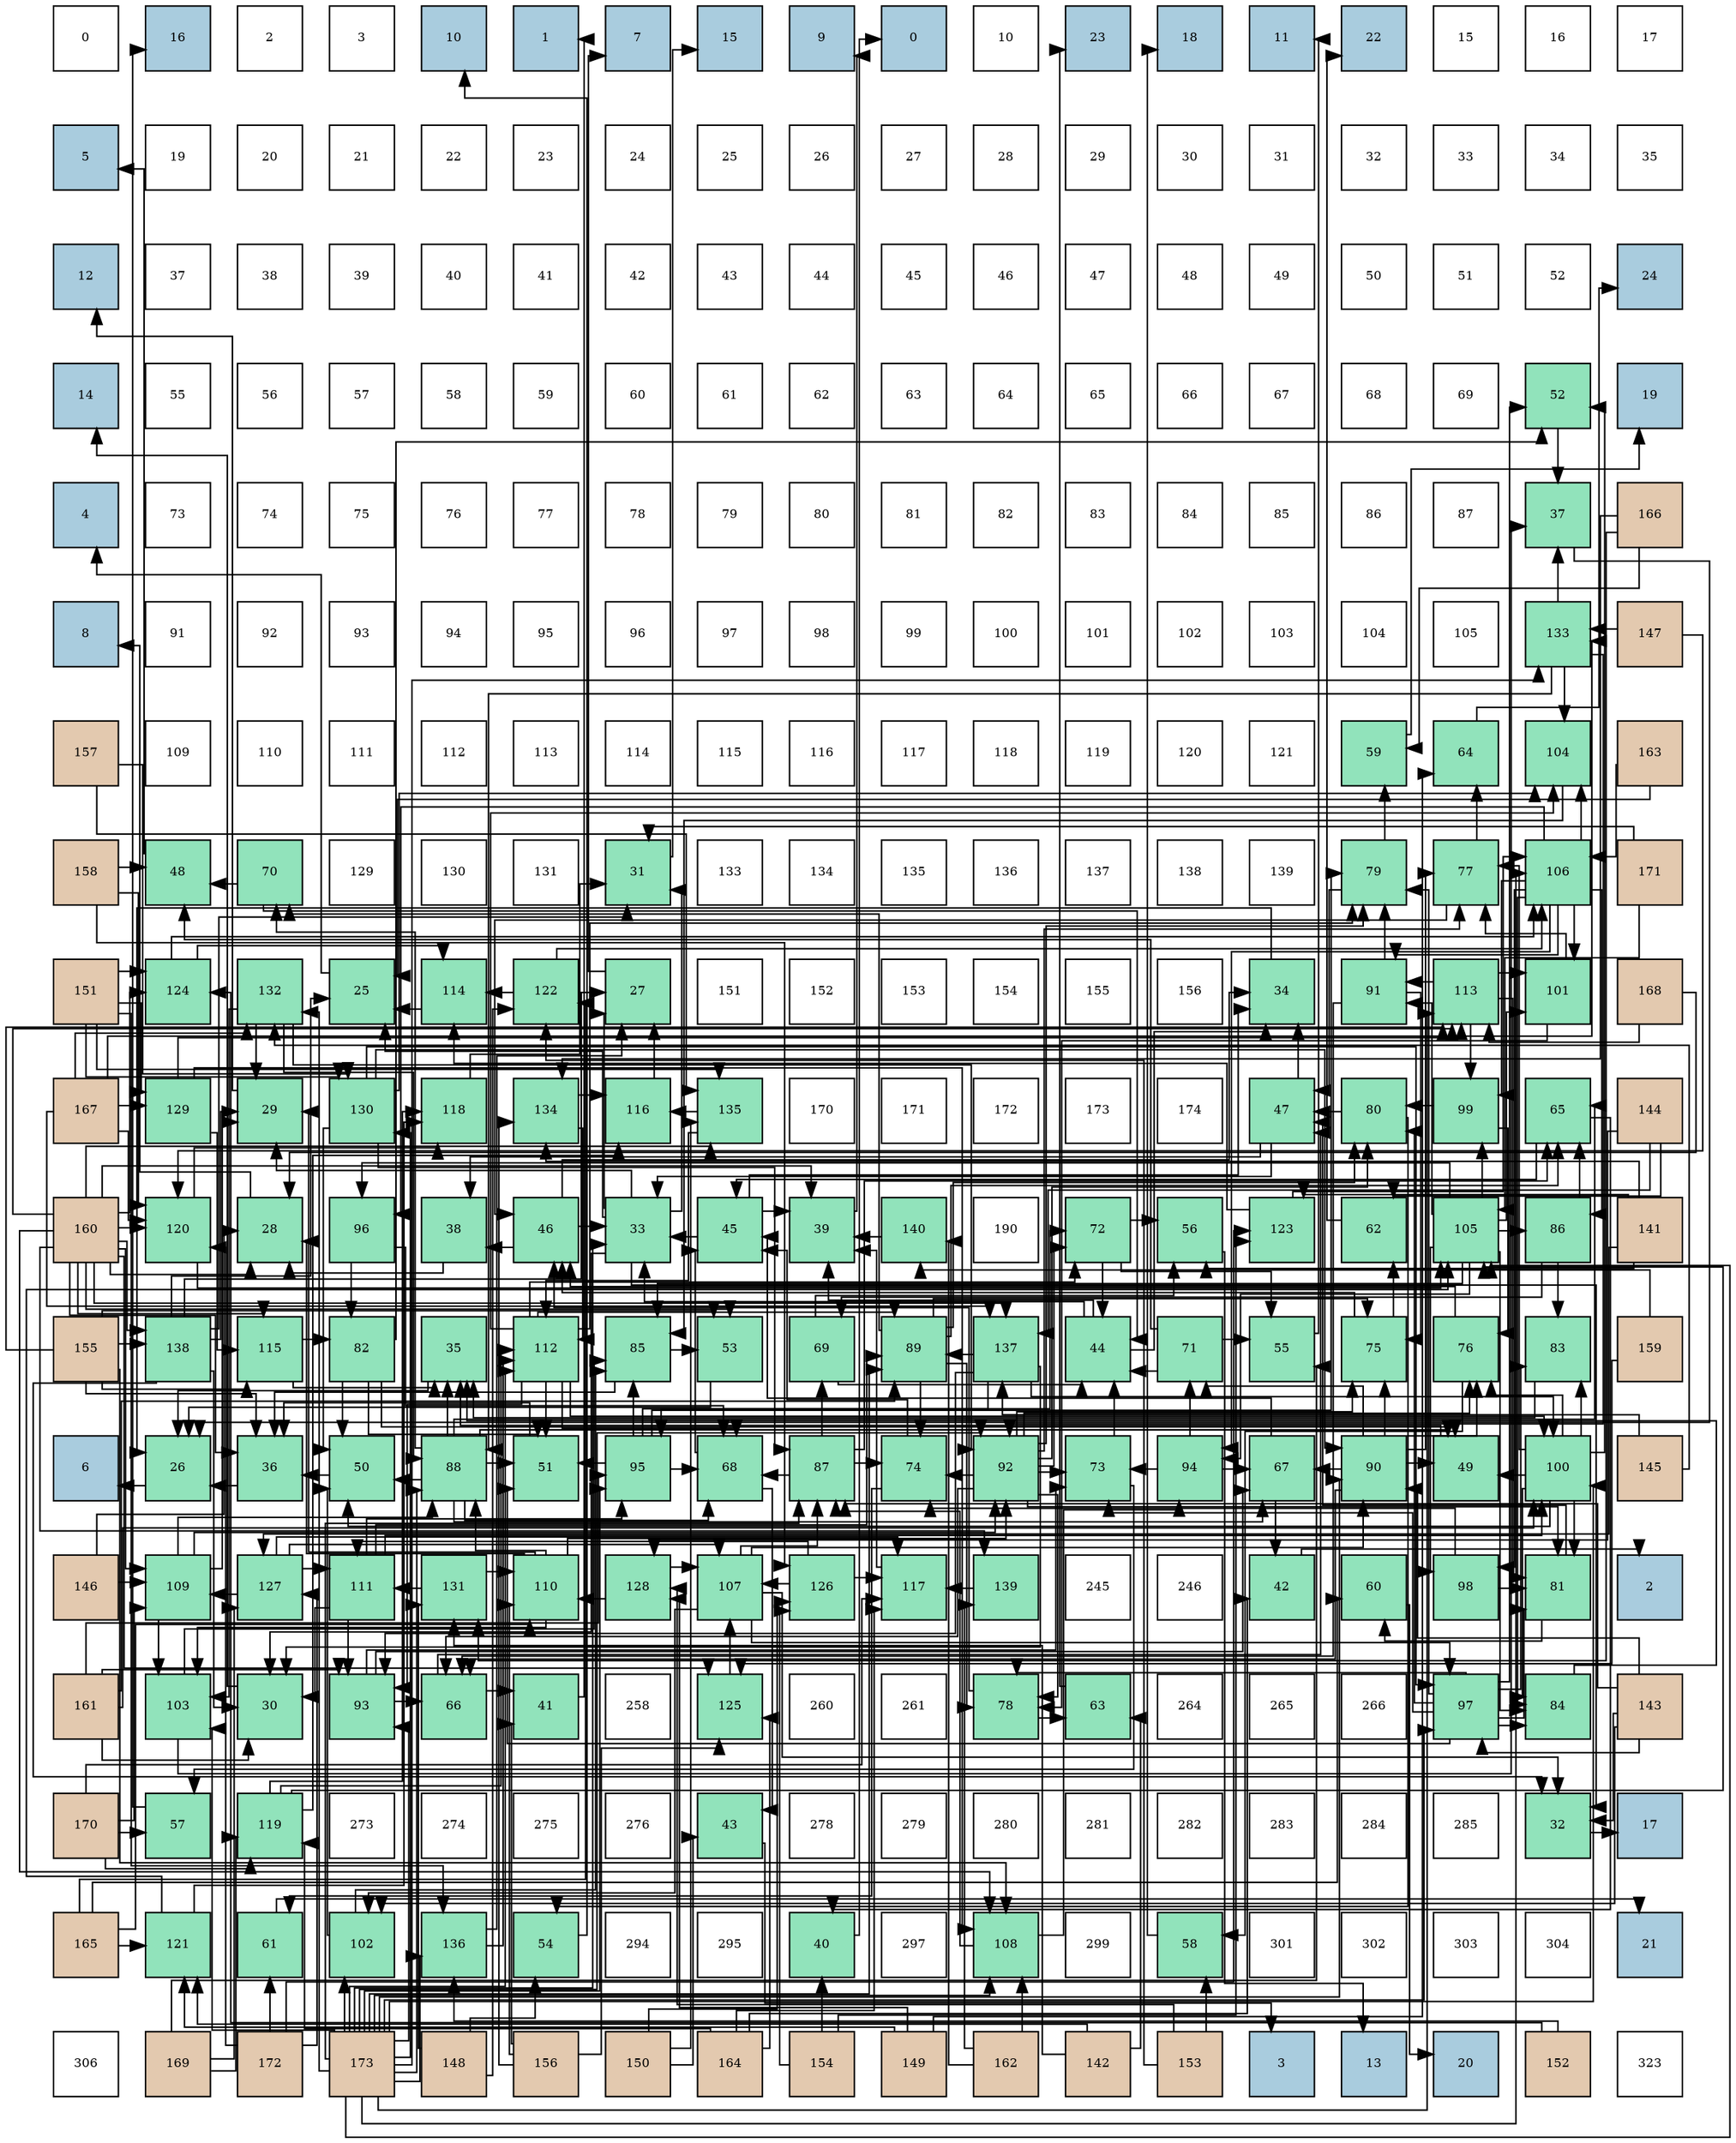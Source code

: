 digraph layout{
 rankdir=TB;
 splines=ortho;
 node [style=filled shape=square fixedsize=true width=0.6];
0[label="0", fontsize=8, fillcolor="#ffffff"];
1[label="16", fontsize=8, fillcolor="#a9ccde"];
2[label="2", fontsize=8, fillcolor="#ffffff"];
3[label="3", fontsize=8, fillcolor="#ffffff"];
4[label="10", fontsize=8, fillcolor="#a9ccde"];
5[label="1", fontsize=8, fillcolor="#a9ccde"];
6[label="7", fontsize=8, fillcolor="#a9ccde"];
7[label="15", fontsize=8, fillcolor="#a9ccde"];
8[label="9", fontsize=8, fillcolor="#a9ccde"];
9[label="0", fontsize=8, fillcolor="#a9ccde"];
10[label="10", fontsize=8, fillcolor="#ffffff"];
11[label="23", fontsize=8, fillcolor="#a9ccde"];
12[label="18", fontsize=8, fillcolor="#a9ccde"];
13[label="11", fontsize=8, fillcolor="#a9ccde"];
14[label="22", fontsize=8, fillcolor="#a9ccde"];
15[label="15", fontsize=8, fillcolor="#ffffff"];
16[label="16", fontsize=8, fillcolor="#ffffff"];
17[label="17", fontsize=8, fillcolor="#ffffff"];
18[label="5", fontsize=8, fillcolor="#a9ccde"];
19[label="19", fontsize=8, fillcolor="#ffffff"];
20[label="20", fontsize=8, fillcolor="#ffffff"];
21[label="21", fontsize=8, fillcolor="#ffffff"];
22[label="22", fontsize=8, fillcolor="#ffffff"];
23[label="23", fontsize=8, fillcolor="#ffffff"];
24[label="24", fontsize=8, fillcolor="#ffffff"];
25[label="25", fontsize=8, fillcolor="#ffffff"];
26[label="26", fontsize=8, fillcolor="#ffffff"];
27[label="27", fontsize=8, fillcolor="#ffffff"];
28[label="28", fontsize=8, fillcolor="#ffffff"];
29[label="29", fontsize=8, fillcolor="#ffffff"];
30[label="30", fontsize=8, fillcolor="#ffffff"];
31[label="31", fontsize=8, fillcolor="#ffffff"];
32[label="32", fontsize=8, fillcolor="#ffffff"];
33[label="33", fontsize=8, fillcolor="#ffffff"];
34[label="34", fontsize=8, fillcolor="#ffffff"];
35[label="35", fontsize=8, fillcolor="#ffffff"];
36[label="12", fontsize=8, fillcolor="#a9ccde"];
37[label="37", fontsize=8, fillcolor="#ffffff"];
38[label="38", fontsize=8, fillcolor="#ffffff"];
39[label="39", fontsize=8, fillcolor="#ffffff"];
40[label="40", fontsize=8, fillcolor="#ffffff"];
41[label="41", fontsize=8, fillcolor="#ffffff"];
42[label="42", fontsize=8, fillcolor="#ffffff"];
43[label="43", fontsize=8, fillcolor="#ffffff"];
44[label="44", fontsize=8, fillcolor="#ffffff"];
45[label="45", fontsize=8, fillcolor="#ffffff"];
46[label="46", fontsize=8, fillcolor="#ffffff"];
47[label="47", fontsize=8, fillcolor="#ffffff"];
48[label="48", fontsize=8, fillcolor="#ffffff"];
49[label="49", fontsize=8, fillcolor="#ffffff"];
50[label="50", fontsize=8, fillcolor="#ffffff"];
51[label="51", fontsize=8, fillcolor="#ffffff"];
52[label="52", fontsize=8, fillcolor="#ffffff"];
53[label="24", fontsize=8, fillcolor="#a9ccde"];
54[label="14", fontsize=8, fillcolor="#a9ccde"];
55[label="55", fontsize=8, fillcolor="#ffffff"];
56[label="56", fontsize=8, fillcolor="#ffffff"];
57[label="57", fontsize=8, fillcolor="#ffffff"];
58[label="58", fontsize=8, fillcolor="#ffffff"];
59[label="59", fontsize=8, fillcolor="#ffffff"];
60[label="60", fontsize=8, fillcolor="#ffffff"];
61[label="61", fontsize=8, fillcolor="#ffffff"];
62[label="62", fontsize=8, fillcolor="#ffffff"];
63[label="63", fontsize=8, fillcolor="#ffffff"];
64[label="64", fontsize=8, fillcolor="#ffffff"];
65[label="65", fontsize=8, fillcolor="#ffffff"];
66[label="66", fontsize=8, fillcolor="#ffffff"];
67[label="67", fontsize=8, fillcolor="#ffffff"];
68[label="68", fontsize=8, fillcolor="#ffffff"];
69[label="69", fontsize=8, fillcolor="#ffffff"];
70[label="52", fontsize=8, fillcolor="#91e3bb"];
71[label="19", fontsize=8, fillcolor="#a9ccde"];
72[label="4", fontsize=8, fillcolor="#a9ccde"];
73[label="73", fontsize=8, fillcolor="#ffffff"];
74[label="74", fontsize=8, fillcolor="#ffffff"];
75[label="75", fontsize=8, fillcolor="#ffffff"];
76[label="76", fontsize=8, fillcolor="#ffffff"];
77[label="77", fontsize=8, fillcolor="#ffffff"];
78[label="78", fontsize=8, fillcolor="#ffffff"];
79[label="79", fontsize=8, fillcolor="#ffffff"];
80[label="80", fontsize=8, fillcolor="#ffffff"];
81[label="81", fontsize=8, fillcolor="#ffffff"];
82[label="82", fontsize=8, fillcolor="#ffffff"];
83[label="83", fontsize=8, fillcolor="#ffffff"];
84[label="84", fontsize=8, fillcolor="#ffffff"];
85[label="85", fontsize=8, fillcolor="#ffffff"];
86[label="86", fontsize=8, fillcolor="#ffffff"];
87[label="87", fontsize=8, fillcolor="#ffffff"];
88[label="37", fontsize=8, fillcolor="#91e3bb"];
89[label="166", fontsize=8, fillcolor="#e3c9af"];
90[label="8", fontsize=8, fillcolor="#a9ccde"];
91[label="91", fontsize=8, fillcolor="#ffffff"];
92[label="92", fontsize=8, fillcolor="#ffffff"];
93[label="93", fontsize=8, fillcolor="#ffffff"];
94[label="94", fontsize=8, fillcolor="#ffffff"];
95[label="95", fontsize=8, fillcolor="#ffffff"];
96[label="96", fontsize=8, fillcolor="#ffffff"];
97[label="97", fontsize=8, fillcolor="#ffffff"];
98[label="98", fontsize=8, fillcolor="#ffffff"];
99[label="99", fontsize=8, fillcolor="#ffffff"];
100[label="100", fontsize=8, fillcolor="#ffffff"];
101[label="101", fontsize=8, fillcolor="#ffffff"];
102[label="102", fontsize=8, fillcolor="#ffffff"];
103[label="103", fontsize=8, fillcolor="#ffffff"];
104[label="104", fontsize=8, fillcolor="#ffffff"];
105[label="105", fontsize=8, fillcolor="#ffffff"];
106[label="133", fontsize=8, fillcolor="#91e3bb"];
107[label="147", fontsize=8, fillcolor="#e3c9af"];
108[label="157", fontsize=8, fillcolor="#e3c9af"];
109[label="109", fontsize=8, fillcolor="#ffffff"];
110[label="110", fontsize=8, fillcolor="#ffffff"];
111[label="111", fontsize=8, fillcolor="#ffffff"];
112[label="112", fontsize=8, fillcolor="#ffffff"];
113[label="113", fontsize=8, fillcolor="#ffffff"];
114[label="114", fontsize=8, fillcolor="#ffffff"];
115[label="115", fontsize=8, fillcolor="#ffffff"];
116[label="116", fontsize=8, fillcolor="#ffffff"];
117[label="117", fontsize=8, fillcolor="#ffffff"];
118[label="118", fontsize=8, fillcolor="#ffffff"];
119[label="119", fontsize=8, fillcolor="#ffffff"];
120[label="120", fontsize=8, fillcolor="#ffffff"];
121[label="121", fontsize=8, fillcolor="#ffffff"];
122[label="59", fontsize=8, fillcolor="#91e3bb"];
123[label="64", fontsize=8, fillcolor="#91e3bb"];
124[label="104", fontsize=8, fillcolor="#91e3bb"];
125[label="163", fontsize=8, fillcolor="#e3c9af"];
126[label="158", fontsize=8, fillcolor="#e3c9af"];
127[label="48", fontsize=8, fillcolor="#91e3bb"];
128[label="70", fontsize=8, fillcolor="#91e3bb"];
129[label="129", fontsize=8, fillcolor="#ffffff"];
130[label="130", fontsize=8, fillcolor="#ffffff"];
131[label="131", fontsize=8, fillcolor="#ffffff"];
132[label="31", fontsize=8, fillcolor="#91e3bb"];
133[label="133", fontsize=8, fillcolor="#ffffff"];
134[label="134", fontsize=8, fillcolor="#ffffff"];
135[label="135", fontsize=8, fillcolor="#ffffff"];
136[label="136", fontsize=8, fillcolor="#ffffff"];
137[label="137", fontsize=8, fillcolor="#ffffff"];
138[label="138", fontsize=8, fillcolor="#ffffff"];
139[label="139", fontsize=8, fillcolor="#ffffff"];
140[label="79", fontsize=8, fillcolor="#91e3bb"];
141[label="77", fontsize=8, fillcolor="#91e3bb"];
142[label="106", fontsize=8, fillcolor="#91e3bb"];
143[label="171", fontsize=8, fillcolor="#e3c9af"];
144[label="151", fontsize=8, fillcolor="#e3c9af"];
145[label="124", fontsize=8, fillcolor="#91e3bb"];
146[label="132", fontsize=8, fillcolor="#91e3bb"];
147[label="25", fontsize=8, fillcolor="#91e3bb"];
148[label="114", fontsize=8, fillcolor="#91e3bb"];
149[label="122", fontsize=8, fillcolor="#91e3bb"];
150[label="27", fontsize=8, fillcolor="#91e3bb"];
151[label="151", fontsize=8, fillcolor="#ffffff"];
152[label="152", fontsize=8, fillcolor="#ffffff"];
153[label="153", fontsize=8, fillcolor="#ffffff"];
154[label="154", fontsize=8, fillcolor="#ffffff"];
155[label="155", fontsize=8, fillcolor="#ffffff"];
156[label="156", fontsize=8, fillcolor="#ffffff"];
157[label="34", fontsize=8, fillcolor="#91e3bb"];
158[label="91", fontsize=8, fillcolor="#91e3bb"];
159[label="113", fontsize=8, fillcolor="#91e3bb"];
160[label="101", fontsize=8, fillcolor="#91e3bb"];
161[label="168", fontsize=8, fillcolor="#e3c9af"];
162[label="167", fontsize=8, fillcolor="#e3c9af"];
163[label="129", fontsize=8, fillcolor="#91e3bb"];
164[label="29", fontsize=8, fillcolor="#91e3bb"];
165[label="130", fontsize=8, fillcolor="#91e3bb"];
166[label="118", fontsize=8, fillcolor="#91e3bb"];
167[label="134", fontsize=8, fillcolor="#91e3bb"];
168[label="116", fontsize=8, fillcolor="#91e3bb"];
169[label="135", fontsize=8, fillcolor="#91e3bb"];
170[label="170", fontsize=8, fillcolor="#ffffff"];
171[label="171", fontsize=8, fillcolor="#ffffff"];
172[label="172", fontsize=8, fillcolor="#ffffff"];
173[label="173", fontsize=8, fillcolor="#ffffff"];
174[label="174", fontsize=8, fillcolor="#ffffff"];
175[label="47", fontsize=8, fillcolor="#91e3bb"];
176[label="80", fontsize=8, fillcolor="#91e3bb"];
177[label="99", fontsize=8, fillcolor="#91e3bb"];
178[label="65", fontsize=8, fillcolor="#91e3bb"];
179[label="144", fontsize=8, fillcolor="#e3c9af"];
180[label="160", fontsize=8, fillcolor="#e3c9af"];
181[label="120", fontsize=8, fillcolor="#91e3bb"];
182[label="28", fontsize=8, fillcolor="#91e3bb"];
183[label="96", fontsize=8, fillcolor="#91e3bb"];
184[label="38", fontsize=8, fillcolor="#91e3bb"];
185[label="46", fontsize=8, fillcolor="#91e3bb"];
186[label="33", fontsize=8, fillcolor="#91e3bb"];
187[label="45", fontsize=8, fillcolor="#91e3bb"];
188[label="39", fontsize=8, fillcolor="#91e3bb"];
189[label="140", fontsize=8, fillcolor="#91e3bb"];
190[label="190", fontsize=8, fillcolor="#ffffff"];
191[label="72", fontsize=8, fillcolor="#91e3bb"];
192[label="56", fontsize=8, fillcolor="#91e3bb"];
193[label="123", fontsize=8, fillcolor="#91e3bb"];
194[label="62", fontsize=8, fillcolor="#91e3bb"];
195[label="105", fontsize=8, fillcolor="#91e3bb"];
196[label="86", fontsize=8, fillcolor="#91e3bb"];
197[label="141", fontsize=8, fillcolor="#e3c9af"];
198[label="155", fontsize=8, fillcolor="#e3c9af"];
199[label="138", fontsize=8, fillcolor="#91e3bb"];
200[label="115", fontsize=8, fillcolor="#91e3bb"];
201[label="82", fontsize=8, fillcolor="#91e3bb"];
202[label="35", fontsize=8, fillcolor="#91e3bb"];
203[label="112", fontsize=8, fillcolor="#91e3bb"];
204[label="85", fontsize=8, fillcolor="#91e3bb"];
205[label="53", fontsize=8, fillcolor="#91e3bb"];
206[label="69", fontsize=8, fillcolor="#91e3bb"];
207[label="89", fontsize=8, fillcolor="#91e3bb"];
208[label="137", fontsize=8, fillcolor="#91e3bb"];
209[label="44", fontsize=8, fillcolor="#91e3bb"];
210[label="71", fontsize=8, fillcolor="#91e3bb"];
211[label="55", fontsize=8, fillcolor="#91e3bb"];
212[label="75", fontsize=8, fillcolor="#91e3bb"];
213[label="76", fontsize=8, fillcolor="#91e3bb"];
214[label="83", fontsize=8, fillcolor="#91e3bb"];
215[label="159", fontsize=8, fillcolor="#e3c9af"];
216[label="6", fontsize=8, fillcolor="#a9ccde"];
217[label="26", fontsize=8, fillcolor="#91e3bb"];
218[label="36", fontsize=8, fillcolor="#91e3bb"];
219[label="50", fontsize=8, fillcolor="#91e3bb"];
220[label="88", fontsize=8, fillcolor="#91e3bb"];
221[label="51", fontsize=8, fillcolor="#91e3bb"];
222[label="95", fontsize=8, fillcolor="#91e3bb"];
223[label="68", fontsize=8, fillcolor="#91e3bb"];
224[label="87", fontsize=8, fillcolor="#91e3bb"];
225[label="74", fontsize=8, fillcolor="#91e3bb"];
226[label="92", fontsize=8, fillcolor="#91e3bb"];
227[label="73", fontsize=8, fillcolor="#91e3bb"];
228[label="94", fontsize=8, fillcolor="#91e3bb"];
229[label="67", fontsize=8, fillcolor="#91e3bb"];
230[label="90", fontsize=8, fillcolor="#91e3bb"];
231[label="49", fontsize=8, fillcolor="#91e3bb"];
232[label="100", fontsize=8, fillcolor="#91e3bb"];
233[label="145", fontsize=8, fillcolor="#e3c9af"];
234[label="146", fontsize=8, fillcolor="#e3c9af"];
235[label="109", fontsize=8, fillcolor="#91e3bb"];
236[label="127", fontsize=8, fillcolor="#91e3bb"];
237[label="111", fontsize=8, fillcolor="#91e3bb"];
238[label="131", fontsize=8, fillcolor="#91e3bb"];
239[label="110", fontsize=8, fillcolor="#91e3bb"];
240[label="128", fontsize=8, fillcolor="#91e3bb"];
241[label="107", fontsize=8, fillcolor="#91e3bb"];
242[label="126", fontsize=8, fillcolor="#91e3bb"];
243[label="117", fontsize=8, fillcolor="#91e3bb"];
244[label="139", fontsize=8, fillcolor="#91e3bb"];
245[label="245", fontsize=8, fillcolor="#ffffff"];
246[label="246", fontsize=8, fillcolor="#ffffff"];
247[label="42", fontsize=8, fillcolor="#91e3bb"];
248[label="60", fontsize=8, fillcolor="#91e3bb"];
249[label="98", fontsize=8, fillcolor="#91e3bb"];
250[label="81", fontsize=8, fillcolor="#91e3bb"];
251[label="2", fontsize=8, fillcolor="#a9ccde"];
252[label="161", fontsize=8, fillcolor="#e3c9af"];
253[label="103", fontsize=8, fillcolor="#91e3bb"];
254[label="30", fontsize=8, fillcolor="#91e3bb"];
255[label="93", fontsize=8, fillcolor="#91e3bb"];
256[label="66", fontsize=8, fillcolor="#91e3bb"];
257[label="41", fontsize=8, fillcolor="#91e3bb"];
258[label="258", fontsize=8, fillcolor="#ffffff"];
259[label="125", fontsize=8, fillcolor="#91e3bb"];
260[label="260", fontsize=8, fillcolor="#ffffff"];
261[label="261", fontsize=8, fillcolor="#ffffff"];
262[label="78", fontsize=8, fillcolor="#91e3bb"];
263[label="63", fontsize=8, fillcolor="#91e3bb"];
264[label="264", fontsize=8, fillcolor="#ffffff"];
265[label="265", fontsize=8, fillcolor="#ffffff"];
266[label="266", fontsize=8, fillcolor="#ffffff"];
267[label="97", fontsize=8, fillcolor="#91e3bb"];
268[label="84", fontsize=8, fillcolor="#91e3bb"];
269[label="143", fontsize=8, fillcolor="#e3c9af"];
270[label="170", fontsize=8, fillcolor="#e3c9af"];
271[label="57", fontsize=8, fillcolor="#91e3bb"];
272[label="119", fontsize=8, fillcolor="#91e3bb"];
273[label="273", fontsize=8, fillcolor="#ffffff"];
274[label="274", fontsize=8, fillcolor="#ffffff"];
275[label="275", fontsize=8, fillcolor="#ffffff"];
276[label="276", fontsize=8, fillcolor="#ffffff"];
277[label="43", fontsize=8, fillcolor="#91e3bb"];
278[label="278", fontsize=8, fillcolor="#ffffff"];
279[label="279", fontsize=8, fillcolor="#ffffff"];
280[label="280", fontsize=8, fillcolor="#ffffff"];
281[label="281", fontsize=8, fillcolor="#ffffff"];
282[label="282", fontsize=8, fillcolor="#ffffff"];
283[label="283", fontsize=8, fillcolor="#ffffff"];
284[label="284", fontsize=8, fillcolor="#ffffff"];
285[label="285", fontsize=8, fillcolor="#ffffff"];
286[label="32", fontsize=8, fillcolor="#91e3bb"];
287[label="17", fontsize=8, fillcolor="#a9ccde"];
288[label="165", fontsize=8, fillcolor="#e3c9af"];
289[label="121", fontsize=8, fillcolor="#91e3bb"];
290[label="61", fontsize=8, fillcolor="#91e3bb"];
291[label="102", fontsize=8, fillcolor="#91e3bb"];
292[label="136", fontsize=8, fillcolor="#91e3bb"];
293[label="54", fontsize=8, fillcolor="#91e3bb"];
294[label="294", fontsize=8, fillcolor="#ffffff"];
295[label="295", fontsize=8, fillcolor="#ffffff"];
296[label="40", fontsize=8, fillcolor="#91e3bb"];
297[label="297", fontsize=8, fillcolor="#ffffff"];
298[label="108", fontsize=8, fillcolor="#91e3bb"];
299[label="299", fontsize=8, fillcolor="#ffffff"];
300[label="58", fontsize=8, fillcolor="#91e3bb"];
301[label="301", fontsize=8, fillcolor="#ffffff"];
302[label="302", fontsize=8, fillcolor="#ffffff"];
303[label="303", fontsize=8, fillcolor="#ffffff"];
304[label="304", fontsize=8, fillcolor="#ffffff"];
305[label="21", fontsize=8, fillcolor="#a9ccde"];
306[label="306", fontsize=8, fillcolor="#ffffff"];
307[label="169", fontsize=8, fillcolor="#e3c9af"];
308[label="172", fontsize=8, fillcolor="#e3c9af"];
309[label="173", fontsize=8, fillcolor="#e3c9af"];
310[label="148", fontsize=8, fillcolor="#e3c9af"];
311[label="156", fontsize=8, fillcolor="#e3c9af"];
312[label="150", fontsize=8, fillcolor="#e3c9af"];
313[label="164", fontsize=8, fillcolor="#e3c9af"];
314[label="154", fontsize=8, fillcolor="#e3c9af"];
315[label="149", fontsize=8, fillcolor="#e3c9af"];
316[label="162", fontsize=8, fillcolor="#e3c9af"];
317[label="142", fontsize=8, fillcolor="#e3c9af"];
318[label="153", fontsize=8, fillcolor="#e3c9af"];
319[label="3", fontsize=8, fillcolor="#a9ccde"];
320[label="13", fontsize=8, fillcolor="#a9ccde"];
321[label="20", fontsize=8, fillcolor="#a9ccde"];
322[label="152", fontsize=8, fillcolor="#e3c9af"];
323[label="323", fontsize=8, fillcolor="#ffffff"];
edge [constraint=false, style=vis];147 -> 72;
217 -> 216;
150 -> 6;
182 -> 90;
164 -> 36;
254 -> 54;
132 -> 7;
286 -> 287;
186 -> 147;
186 -> 150;
186 -> 164;
186 -> 254;
186 -> 132;
186 -> 286;
157 -> 217;
202 -> 217;
218 -> 217;
88 -> 217;
184 -> 182;
188 -> 8;
296 -> 9;
257 -> 5;
247 -> 251;
277 -> 319;
209 -> 186;
209 -> 157;
209 -> 188;
187 -> 186;
187 -> 157;
187 -> 188;
185 -> 186;
185 -> 157;
185 -> 184;
175 -> 186;
175 -> 157;
175 -> 184;
127 -> 18;
231 -> 202;
219 -> 218;
221 -> 218;
70 -> 88;
205 -> 217;
293 -> 4;
211 -> 13;
192 -> 320;
271 -> 1;
300 -> 12;
122 -> 71;
248 -> 321;
290 -> 305;
194 -> 14;
263 -> 11;
123 -> 53;
178 -> 296;
178 -> 187;
256 -> 257;
256 -> 175;
229 -> 247;
229 -> 187;
223 -> 277;
223 -> 187;
206 -> 209;
206 -> 192;
128 -> 209;
128 -> 127;
210 -> 209;
210 -> 127;
210 -> 211;
191 -> 209;
191 -> 211;
191 -> 192;
227 -> 209;
227 -> 271;
225 -> 187;
225 -> 290;
212 -> 185;
212 -> 194;
213 -> 185;
213 -> 300;
141 -> 185;
141 -> 123;
262 -> 185;
262 -> 263;
140 -> 175;
140 -> 122;
176 -> 175;
176 -> 293;
250 -> 175;
250 -> 248;
201 -> 231;
201 -> 219;
201 -> 221;
201 -> 70;
214 -> 202;
268 -> 202;
204 -> 218;
204 -> 205;
196 -> 178;
196 -> 206;
196 -> 214;
224 -> 178;
224 -> 223;
224 -> 206;
224 -> 225;
220 -> 202;
220 -> 231;
220 -> 219;
220 -> 221;
220 -> 178;
220 -> 229;
220 -> 223;
220 -> 128;
207 -> 178;
207 -> 128;
207 -> 225;
207 -> 212;
207 -> 262;
207 -> 176;
230 -> 231;
230 -> 256;
230 -> 229;
230 -> 210;
230 -> 212;
230 -> 213;
230 -> 141;
158 -> 256;
158 -> 212;
158 -> 140;
226 -> 256;
226 -> 191;
226 -> 227;
226 -> 225;
226 -> 212;
226 -> 213;
226 -> 141;
226 -> 262;
226 -> 140;
226 -> 176;
226 -> 250;
255 -> 256;
255 -> 229;
255 -> 227;
228 -> 229;
228 -> 210;
228 -> 227;
222 -> 221;
222 -> 223;
222 -> 191;
222 -> 140;
222 -> 204;
183 -> 223;
183 -> 201;
267 -> 221;
267 -> 70;
267 -> 227;
267 -> 262;
267 -> 140;
267 -> 176;
267 -> 250;
267 -> 214;
267 -> 268;
249 -> 225;
249 -> 250;
177 -> 213;
177 -> 176;
232 -> 231;
232 -> 219;
232 -> 70;
232 -> 213;
232 -> 141;
232 -> 250;
232 -> 214;
232 -> 268;
160 -> 141;
160 -> 262;
291 -> 219;
291 -> 204;
253 -> 88;
253 -> 204;
124 -> 204;
195 -> 268;
195 -> 204;
195 -> 196;
195 -> 158;
195 -> 228;
195 -> 183;
195 -> 249;
195 -> 177;
195 -> 160;
142 -> 268;
142 -> 196;
142 -> 158;
142 -> 228;
142 -> 183;
142 -> 249;
142 -> 177;
142 -> 160;
142 -> 124;
241 -> 286;
241 -> 224;
241 -> 230;
241 -> 267;
241 -> 291;
298 -> 224;
298 -> 228;
235 -> 164;
235 -> 220;
235 -> 226;
235 -> 253;
239 -> 182;
239 -> 164;
239 -> 220;
239 -> 226;
239 -> 253;
237 -> 254;
237 -> 207;
237 -> 255;
237 -> 222;
237 -> 232;
203 -> 221;
203 -> 223;
203 -> 191;
203 -> 140;
203 -> 207;
203 -> 255;
203 -> 232;
203 -> 124;
159 -> 250;
159 -> 158;
159 -> 177;
159 -> 160;
148 -> 147;
200 -> 202;
200 -> 201;
168 -> 150;
243 -> 188;
166 -> 132;
272 -> 195;
272 -> 203;
272 -> 168;
272 -> 166;
181 -> 195;
181 -> 166;
289 -> 195;
289 -> 166;
149 -> 142;
149 -> 148;
193 -> 142;
193 -> 148;
145 -> 142;
145 -> 148;
259 -> 241;
242 -> 241;
242 -> 237;
242 -> 243;
236 -> 241;
236 -> 235;
236 -> 237;
236 -> 243;
240 -> 241;
240 -> 239;
163 -> 298;
163 -> 159;
163 -> 200;
165 -> 219;
165 -> 224;
165 -> 230;
165 -> 267;
165 -> 124;
238 -> 239;
238 -> 237;
146 -> 164;
146 -> 220;
146 -> 226;
146 -> 253;
106 -> 88;
106 -> 220;
106 -> 226;
106 -> 124;
167 -> 203;
167 -> 168;
169 -> 203;
169 -> 168;
292 -> 150;
292 -> 203;
208 -> 254;
208 -> 207;
208 -> 255;
208 -> 222;
208 -> 232;
199 -> 147;
199 -> 150;
199 -> 164;
199 -> 254;
199 -> 132;
199 -> 286;
244 -> 243;
189 -> 188;
197 -> 192;
197 -> 193;
197 -> 236;
197 -> 167;
317 -> 263;
317 -> 289;
317 -> 238;
269 -> 286;
269 -> 224;
269 -> 230;
269 -> 267;
269 -> 291;
179 -> 194;
179 -> 240;
179 -> 208;
233 -> 146;
233 -> 208;
234 -> 182;
234 -> 235;
107 -> 181;
107 -> 106;
310 -> 293;
310 -> 149;
310 -> 238;
315 -> 123;
315 -> 289;
315 -> 240;
312 -> 277;
312 -> 242;
312 -> 169;
144 -> 145;
144 -> 163;
144 -> 165;
144 -> 169;
144 -> 292;
322 -> 145;
322 -> 292;
318 -> 300;
318 -> 149;
318 -> 240;
314 -> 296;
314 -> 193;
314 -> 242;
198 -> 218;
198 -> 205;
198 -> 298;
198 -> 159;
198 -> 200;
198 -> 199;
311 -> 257;
311 -> 239;
311 -> 259;
311 -> 167;
108 -> 165;
108 -> 169;
126 -> 127;
126 -> 181;
126 -> 242;
215 -> 259;
215 -> 189;
180 -> 182;
180 -> 218;
180 -> 188;
180 -> 205;
180 -> 298;
180 -> 235;
180 -> 159;
180 -> 200;
180 -> 181;
180 -> 145;
180 -> 259;
180 -> 169;
180 -> 208;
180 -> 199;
180 -> 244;
252 -> 254;
252 -> 207;
252 -> 255;
252 -> 222;
252 -> 232;
316 -> 298;
316 -> 244;
316 -> 189;
125 -> 147;
125 -> 142;
313 -> 247;
313 -> 243;
313 -> 272;
313 -> 259;
288 -> 248;
288 -> 239;
288 -> 289;
288 -> 149;
89 -> 122;
89 -> 238;
89 -> 167;
162 -> 181;
162 -> 163;
162 -> 146;
162 -> 106;
162 -> 208;
161 -> 182;
161 -> 159;
307 -> 211;
307 -> 272;
307 -> 236;
270 -> 271;
270 -> 235;
270 -> 243;
270 -> 272;
143 -> 132;
143 -> 195;
308 -> 290;
308 -> 181;
308 -> 193;
308 -> 236;
309 -> 186;
309 -> 224;
309 -> 220;
309 -> 207;
309 -> 230;
309 -> 226;
309 -> 255;
309 -> 222;
309 -> 267;
309 -> 232;
309 -> 291;
309 -> 253;
309 -> 195;
309 -> 142;
309 -> 298;
309 -> 203;
309 -> 159;
309 -> 165;
309 -> 146;
309 -> 106;
309 -> 292;
edge [constraint=true, style=invis];
0 -> 18 -> 36 -> 54 -> 72 -> 90 -> 108 -> 126 -> 144 -> 162 -> 180 -> 198 -> 216 -> 234 -> 252 -> 270 -> 288 -> 306;
1 -> 19 -> 37 -> 55 -> 73 -> 91 -> 109 -> 127 -> 145 -> 163 -> 181 -> 199 -> 217 -> 235 -> 253 -> 271 -> 289 -> 307;
2 -> 20 -> 38 -> 56 -> 74 -> 92 -> 110 -> 128 -> 146 -> 164 -> 182 -> 200 -> 218 -> 236 -> 254 -> 272 -> 290 -> 308;
3 -> 21 -> 39 -> 57 -> 75 -> 93 -> 111 -> 129 -> 147 -> 165 -> 183 -> 201 -> 219 -> 237 -> 255 -> 273 -> 291 -> 309;
4 -> 22 -> 40 -> 58 -> 76 -> 94 -> 112 -> 130 -> 148 -> 166 -> 184 -> 202 -> 220 -> 238 -> 256 -> 274 -> 292 -> 310;
5 -> 23 -> 41 -> 59 -> 77 -> 95 -> 113 -> 131 -> 149 -> 167 -> 185 -> 203 -> 221 -> 239 -> 257 -> 275 -> 293 -> 311;
6 -> 24 -> 42 -> 60 -> 78 -> 96 -> 114 -> 132 -> 150 -> 168 -> 186 -> 204 -> 222 -> 240 -> 258 -> 276 -> 294 -> 312;
7 -> 25 -> 43 -> 61 -> 79 -> 97 -> 115 -> 133 -> 151 -> 169 -> 187 -> 205 -> 223 -> 241 -> 259 -> 277 -> 295 -> 313;
8 -> 26 -> 44 -> 62 -> 80 -> 98 -> 116 -> 134 -> 152 -> 170 -> 188 -> 206 -> 224 -> 242 -> 260 -> 278 -> 296 -> 314;
9 -> 27 -> 45 -> 63 -> 81 -> 99 -> 117 -> 135 -> 153 -> 171 -> 189 -> 207 -> 225 -> 243 -> 261 -> 279 -> 297 -> 315;
10 -> 28 -> 46 -> 64 -> 82 -> 100 -> 118 -> 136 -> 154 -> 172 -> 190 -> 208 -> 226 -> 244 -> 262 -> 280 -> 298 -> 316;
11 -> 29 -> 47 -> 65 -> 83 -> 101 -> 119 -> 137 -> 155 -> 173 -> 191 -> 209 -> 227 -> 245 -> 263 -> 281 -> 299 -> 317;
12 -> 30 -> 48 -> 66 -> 84 -> 102 -> 120 -> 138 -> 156 -> 174 -> 192 -> 210 -> 228 -> 246 -> 264 -> 282 -> 300 -> 318;
13 -> 31 -> 49 -> 67 -> 85 -> 103 -> 121 -> 139 -> 157 -> 175 -> 193 -> 211 -> 229 -> 247 -> 265 -> 283 -> 301 -> 319;
14 -> 32 -> 50 -> 68 -> 86 -> 104 -> 122 -> 140 -> 158 -> 176 -> 194 -> 212 -> 230 -> 248 -> 266 -> 284 -> 302 -> 320;
15 -> 33 -> 51 -> 69 -> 87 -> 105 -> 123 -> 141 -> 159 -> 177 -> 195 -> 213 -> 231 -> 249 -> 267 -> 285 -> 303 -> 321;
16 -> 34 -> 52 -> 70 -> 88 -> 106 -> 124 -> 142 -> 160 -> 178 -> 196 -> 214 -> 232 -> 250 -> 268 -> 286 -> 304 -> 322;
17 -> 35 -> 53 -> 71 -> 89 -> 107 -> 125 -> 143 -> 161 -> 179 -> 197 -> 215 -> 233 -> 251 -> 269 -> 287 -> 305 -> 323;
rank = same {0 -> 1 -> 2 -> 3 -> 4 -> 5 -> 6 -> 7 -> 8 -> 9 -> 10 -> 11 -> 12 -> 13 -> 14 -> 15 -> 16 -> 17};
rank = same {18 -> 19 -> 20 -> 21 -> 22 -> 23 -> 24 -> 25 -> 26 -> 27 -> 28 -> 29 -> 30 -> 31 -> 32 -> 33 -> 34 -> 35};
rank = same {36 -> 37 -> 38 -> 39 -> 40 -> 41 -> 42 -> 43 -> 44 -> 45 -> 46 -> 47 -> 48 -> 49 -> 50 -> 51 -> 52 -> 53};
rank = same {54 -> 55 -> 56 -> 57 -> 58 -> 59 -> 60 -> 61 -> 62 -> 63 -> 64 -> 65 -> 66 -> 67 -> 68 -> 69 -> 70 -> 71};
rank = same {72 -> 73 -> 74 -> 75 -> 76 -> 77 -> 78 -> 79 -> 80 -> 81 -> 82 -> 83 -> 84 -> 85 -> 86 -> 87 -> 88 -> 89};
rank = same {90 -> 91 -> 92 -> 93 -> 94 -> 95 -> 96 -> 97 -> 98 -> 99 -> 100 -> 101 -> 102 -> 103 -> 104 -> 105 -> 106 -> 107};
rank = same {108 -> 109 -> 110 -> 111 -> 112 -> 113 -> 114 -> 115 -> 116 -> 117 -> 118 -> 119 -> 120 -> 121 -> 122 -> 123 -> 124 -> 125};
rank = same {126 -> 127 -> 128 -> 129 -> 130 -> 131 -> 132 -> 133 -> 134 -> 135 -> 136 -> 137 -> 138 -> 139 -> 140 -> 141 -> 142 -> 143};
rank = same {144 -> 145 -> 146 -> 147 -> 148 -> 149 -> 150 -> 151 -> 152 -> 153 -> 154 -> 155 -> 156 -> 157 -> 158 -> 159 -> 160 -> 161};
rank = same {162 -> 163 -> 164 -> 165 -> 166 -> 167 -> 168 -> 169 -> 170 -> 171 -> 172 -> 173 -> 174 -> 175 -> 176 -> 177 -> 178 -> 179};
rank = same {180 -> 181 -> 182 -> 183 -> 184 -> 185 -> 186 -> 187 -> 188 -> 189 -> 190 -> 191 -> 192 -> 193 -> 194 -> 195 -> 196 -> 197};
rank = same {198 -> 199 -> 200 -> 201 -> 202 -> 203 -> 204 -> 205 -> 206 -> 207 -> 208 -> 209 -> 210 -> 211 -> 212 -> 213 -> 214 -> 215};
rank = same {216 -> 217 -> 218 -> 219 -> 220 -> 221 -> 222 -> 223 -> 224 -> 225 -> 226 -> 227 -> 228 -> 229 -> 230 -> 231 -> 232 -> 233};
rank = same {234 -> 235 -> 236 -> 237 -> 238 -> 239 -> 240 -> 241 -> 242 -> 243 -> 244 -> 245 -> 246 -> 247 -> 248 -> 249 -> 250 -> 251};
rank = same {252 -> 253 -> 254 -> 255 -> 256 -> 257 -> 258 -> 259 -> 260 -> 261 -> 262 -> 263 -> 264 -> 265 -> 266 -> 267 -> 268 -> 269};
rank = same {270 -> 271 -> 272 -> 273 -> 274 -> 275 -> 276 -> 277 -> 278 -> 279 -> 280 -> 281 -> 282 -> 283 -> 284 -> 285 -> 286 -> 287};
rank = same {288 -> 289 -> 290 -> 291 -> 292 -> 293 -> 294 -> 295 -> 296 -> 297 -> 298 -> 299 -> 300 -> 301 -> 302 -> 303 -> 304 -> 305};
rank = same {306 -> 307 -> 308 -> 309 -> 310 -> 311 -> 312 -> 313 -> 314 -> 315 -> 316 -> 317 -> 318 -> 319 -> 320 -> 321 -> 322 -> 323};
}